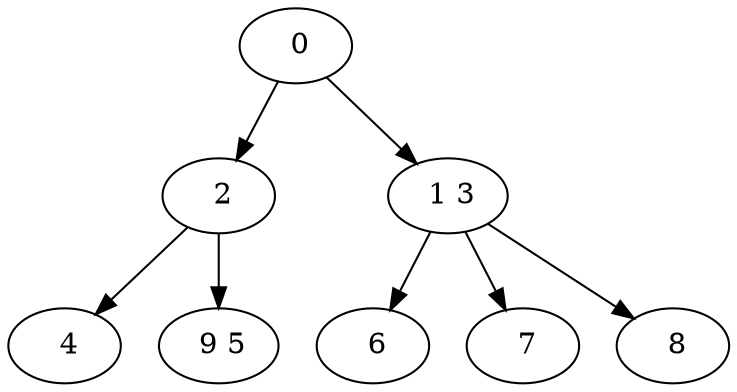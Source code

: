 digraph mytree {
" 0" -> " 2";
" 0" -> " 1 3";
" 2" -> " 4";
" 2" -> " 9 5";
" 1 3" -> " 6";
" 1 3" -> " 7";
" 1 3" -> " 8";
" 4";
" 9 5";
" 6";
" 7";
" 8";
}
